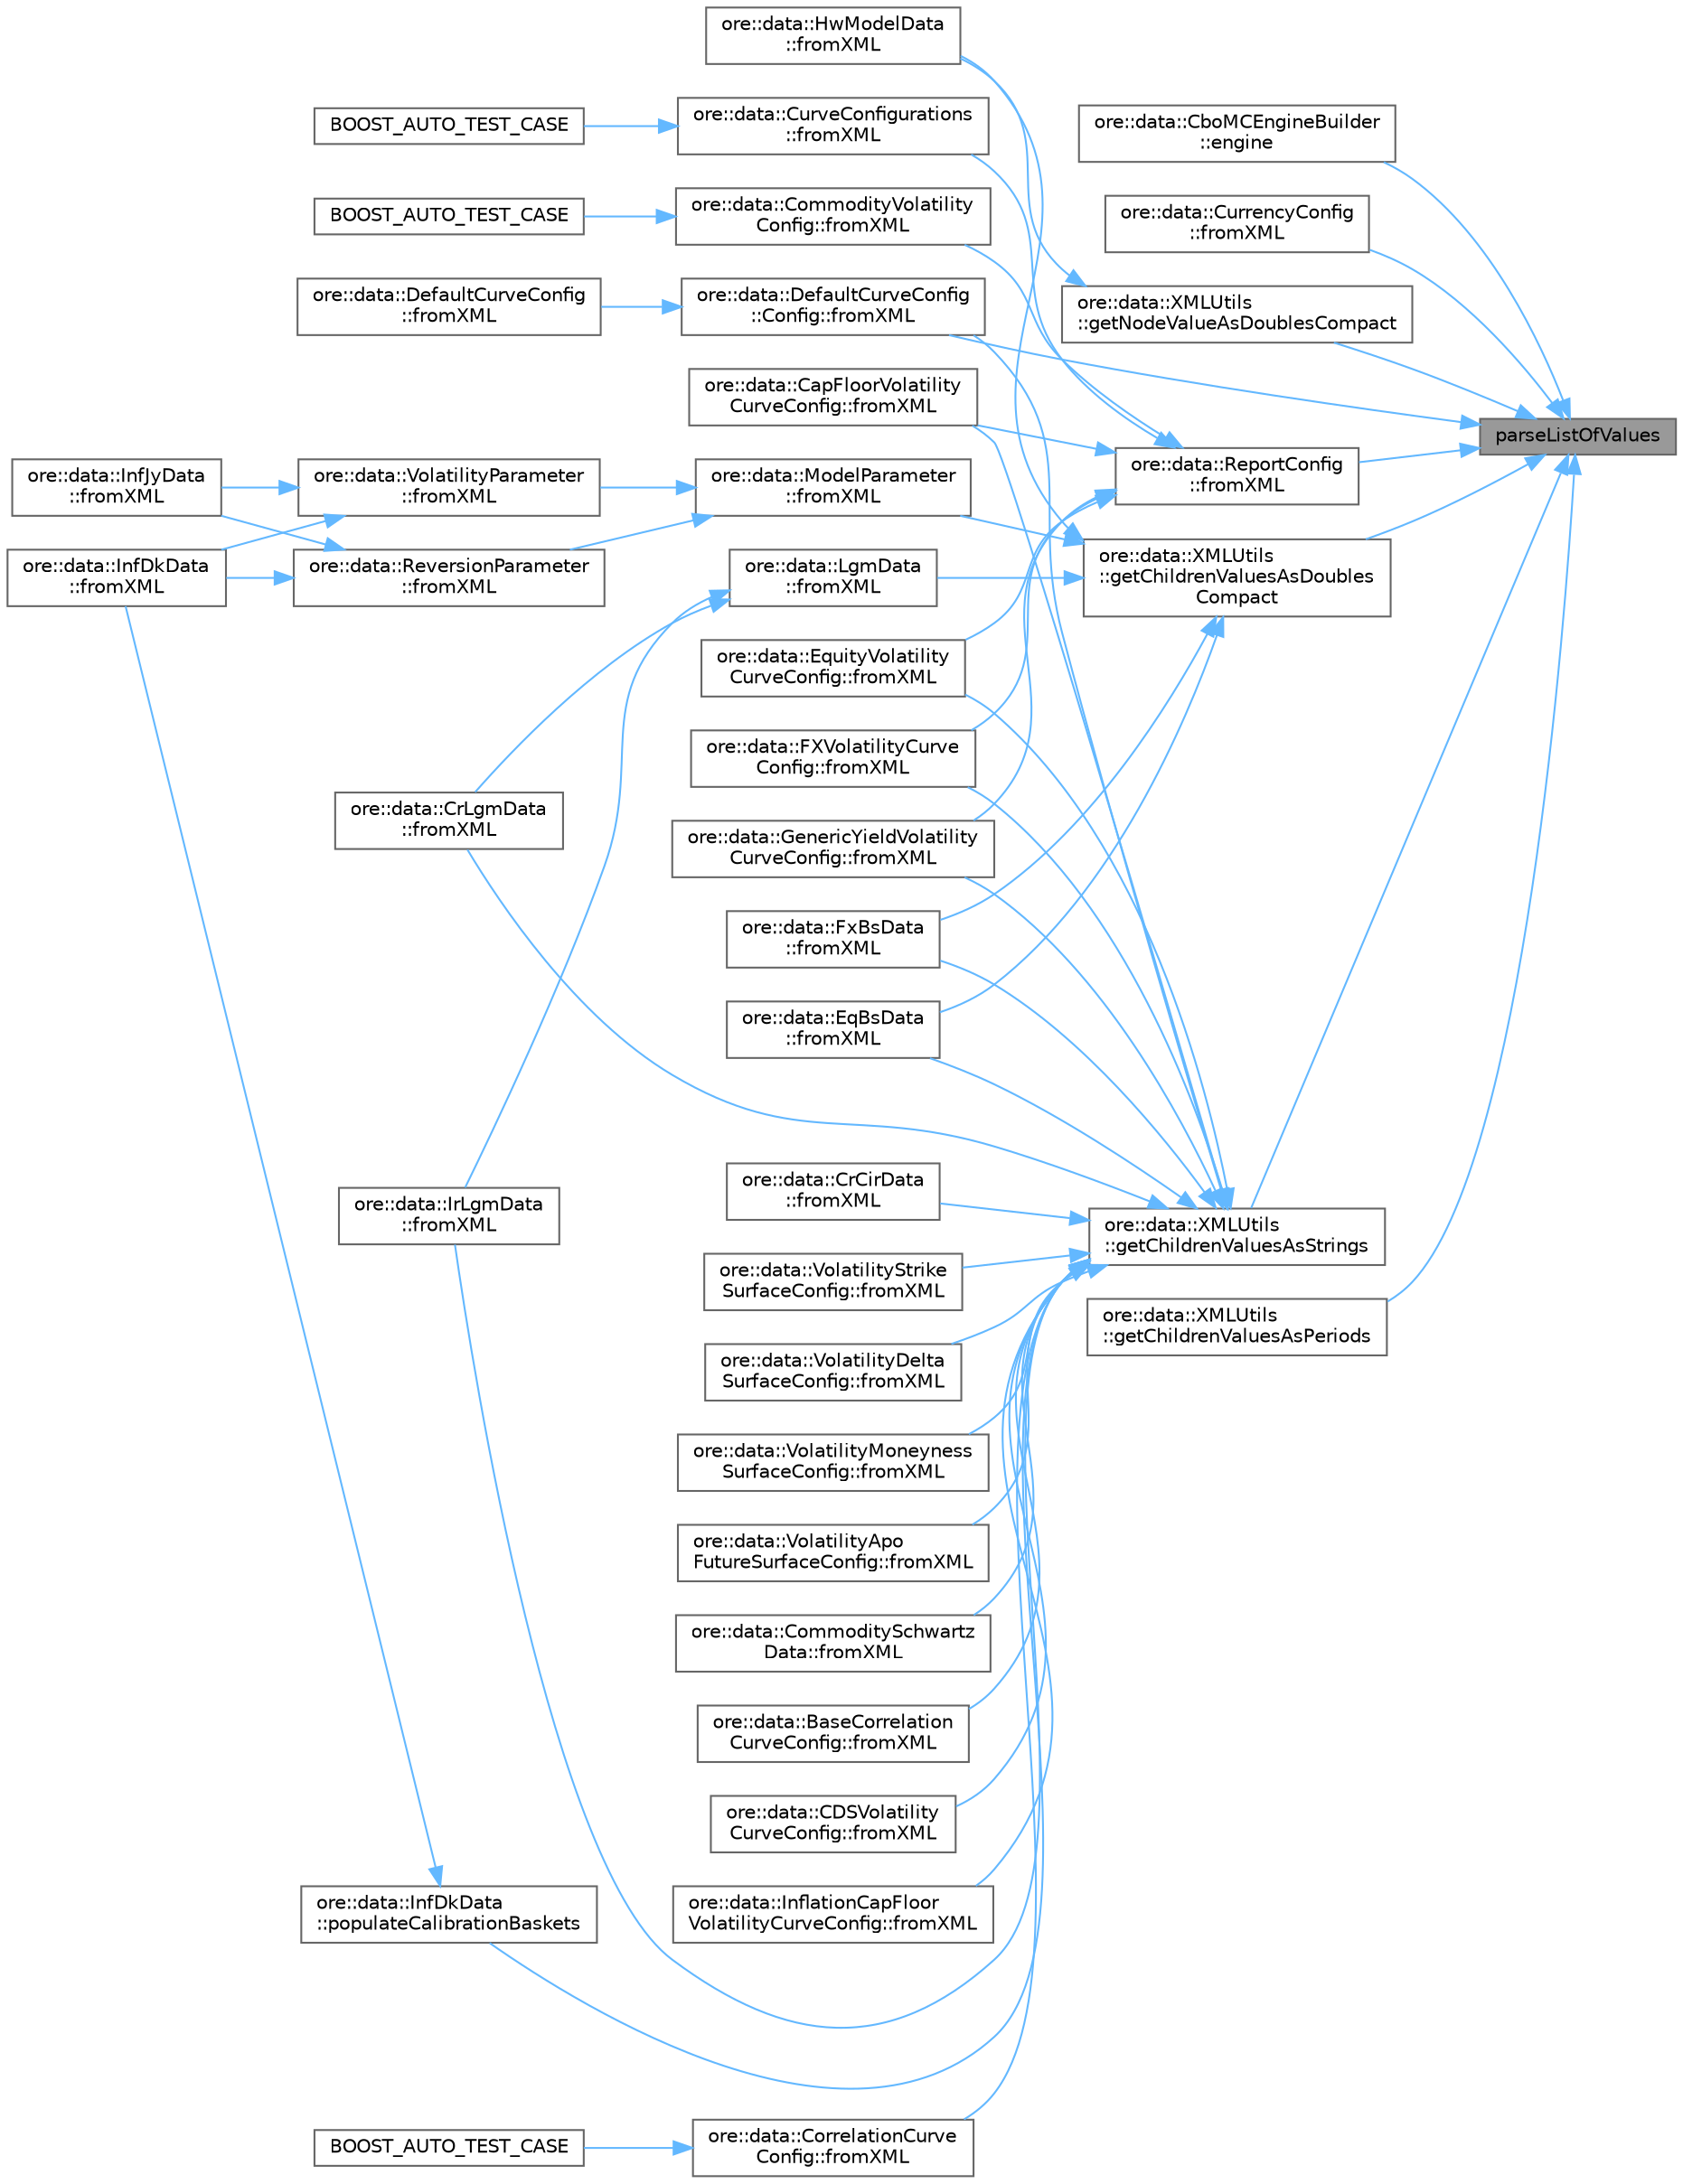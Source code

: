 digraph "parseListOfValues"
{
 // INTERACTIVE_SVG=YES
 // LATEX_PDF_SIZE
  bgcolor="transparent";
  edge [fontname=Helvetica,fontsize=10,labelfontname=Helvetica,labelfontsize=10];
  node [fontname=Helvetica,fontsize=10,shape=box,height=0.2,width=0.4];
  rankdir="RL";
  Node1 [label="parseListOfValues",height=0.2,width=0.4,color="gray40", fillcolor="grey60", style="filled", fontcolor="black",tooltip=" "];
  Node1 -> Node2 [dir="back",color="steelblue1",style="solid"];
  Node2 [label="ore::data::CboMCEngineBuilder\l::engine",height=0.2,width=0.4,color="grey40", fillcolor="white", style="filled",URL="$classore_1_1data_1_1_cbo_m_c_engine_builder.html#ac7b71973700d70b6c4e338d57b46d232",tooltip=" "];
  Node1 -> Node3 [dir="back",color="steelblue1",style="solid"];
  Node3 [label="ore::data::CurrencyConfig\l::fromXML",height=0.2,width=0.4,color="grey40", fillcolor="white", style="filled",URL="$classore_1_1data_1_1_currency_config.html#a7741ae0fc924943de5bfe02928262eb7",tooltip=" "];
  Node1 -> Node4 [dir="back",color="steelblue1",style="solid"];
  Node4 [label="ore::data::DefaultCurveConfig\l::Config::fromXML",height=0.2,width=0.4,color="grey40", fillcolor="white", style="filled",URL="$classore_1_1data_1_1_default_curve_config_1_1_config.html#a7741ae0fc924943de5bfe02928262eb7",tooltip=" "];
  Node4 -> Node5 [dir="back",color="steelblue1",style="solid"];
  Node5 [label="ore::data::DefaultCurveConfig\l::fromXML",height=0.2,width=0.4,color="grey40", fillcolor="white", style="filled",URL="$classore_1_1data_1_1_default_curve_config.html#a7741ae0fc924943de5bfe02928262eb7",tooltip=" "];
  Node1 -> Node6 [dir="back",color="steelblue1",style="solid"];
  Node6 [label="ore::data::ReportConfig\l::fromXML",height=0.2,width=0.4,color="grey40", fillcolor="white", style="filled",URL="$classore_1_1data_1_1_report_config.html#a7741ae0fc924943de5bfe02928262eb7",tooltip=" "];
  Node6 -> Node7 [dir="back",color="steelblue1",style="solid"];
  Node7 [label="ore::data::CapFloorVolatility\lCurveConfig::fromXML",height=0.2,width=0.4,color="grey40", fillcolor="white", style="filled",URL="$classore_1_1data_1_1_cap_floor_volatility_curve_config.html#a7741ae0fc924943de5bfe02928262eb7",tooltip=" "];
  Node6 -> Node8 [dir="back",color="steelblue1",style="solid"];
  Node8 [label="ore::data::CommodityVolatility\lConfig::fromXML",height=0.2,width=0.4,color="grey40", fillcolor="white", style="filled",URL="$classore_1_1data_1_1_commodity_volatility_config.html#a7741ae0fc924943de5bfe02928262eb7",tooltip=" "];
  Node8 -> Node9 [dir="back",color="steelblue1",style="solid"];
  Node9 [label="BOOST_AUTO_TEST_CASE",height=0.2,width=0.4,color="grey40", fillcolor="white", style="filled",URL="$test_2commodityvolcurveconfig_8cpp.html#a76d2ace592975c551478cdd34b5aa6d1",tooltip=" "];
  Node6 -> Node10 [dir="back",color="steelblue1",style="solid"];
  Node10 [label="ore::data::CurveConfigurations\l::fromXML",height=0.2,width=0.4,color="grey40", fillcolor="white", style="filled",URL="$classore_1_1data_1_1_curve_configurations.html#a7741ae0fc924943de5bfe02928262eb7",tooltip=" "];
  Node10 -> Node11 [dir="back",color="steelblue1",style="solid"];
  Node11 [label="BOOST_AUTO_TEST_CASE",height=0.2,width=0.4,color="grey40", fillcolor="white", style="filled",URL="$equitymarketdata_8cpp.html#a0a8db005e5898e1432e60360308e9a6f",tooltip=" "];
  Node6 -> Node12 [dir="back",color="steelblue1",style="solid"];
  Node12 [label="ore::data::EquityVolatility\lCurveConfig::fromXML",height=0.2,width=0.4,color="grey40", fillcolor="white", style="filled",URL="$classore_1_1data_1_1_equity_volatility_curve_config.html#a7741ae0fc924943de5bfe02928262eb7",tooltip=" "];
  Node6 -> Node13 [dir="back",color="steelblue1",style="solid"];
  Node13 [label="ore::data::FXVolatilityCurve\lConfig::fromXML",height=0.2,width=0.4,color="grey40", fillcolor="white", style="filled",URL="$classore_1_1data_1_1_f_x_volatility_curve_config.html#a7741ae0fc924943de5bfe02928262eb7",tooltip=" "];
  Node6 -> Node14 [dir="back",color="steelblue1",style="solid"];
  Node14 [label="ore::data::GenericYieldVolatility\lCurveConfig::fromXML",height=0.2,width=0.4,color="grey40", fillcolor="white", style="filled",URL="$classore_1_1data_1_1_generic_yield_volatility_curve_config.html#a7741ae0fc924943de5bfe02928262eb7",tooltip=" "];
  Node1 -> Node15 [dir="back",color="steelblue1",style="solid"];
  Node15 [label="ore::data::XMLUtils\l::getChildrenValuesAsDoubles\lCompact",height=0.2,width=0.4,color="grey40", fillcolor="white", style="filled",URL="$classore_1_1data_1_1_x_m_l_utils.html#a9e53268f39b30d7b2c367d89803b5b15",tooltip=" "];
  Node15 -> Node16 [dir="back",color="steelblue1",style="solid"];
  Node16 [label="ore::data::EqBsData\l::fromXML",height=0.2,width=0.4,color="grey40", fillcolor="white", style="filled",URL="$classore_1_1data_1_1_eq_bs_data.html#a372f574f5171521f99187364e6610a9e",tooltip=" "];
  Node15 -> Node17 [dir="back",color="steelblue1",style="solid"];
  Node17 [label="ore::data::FxBsData\l::fromXML",height=0.2,width=0.4,color="grey40", fillcolor="white", style="filled",URL="$classore_1_1data_1_1_fx_bs_data.html#a372f574f5171521f99187364e6610a9e",tooltip=" "];
  Node15 -> Node18 [dir="back",color="steelblue1",style="solid"];
  Node18 [label="ore::data::HwModelData\l::fromXML",height=0.2,width=0.4,color="grey40", fillcolor="white", style="filled",URL="$classore_1_1data_1_1_hw_model_data.html#a7741ae0fc924943de5bfe02928262eb7",tooltip=" "];
  Node15 -> Node19 [dir="back",color="steelblue1",style="solid"];
  Node19 [label="ore::data::LgmData\l::fromXML",height=0.2,width=0.4,color="grey40", fillcolor="white", style="filled",URL="$classore_1_1data_1_1_lgm_data.html#a7741ae0fc924943de5bfe02928262eb7",tooltip=" "];
  Node19 -> Node20 [dir="back",color="steelblue1",style="solid"];
  Node20 [label="ore::data::CrLgmData\l::fromXML",height=0.2,width=0.4,color="grey40", fillcolor="white", style="filled",URL="$classore_1_1data_1_1_cr_lgm_data.html#a7741ae0fc924943de5bfe02928262eb7",tooltip=" "];
  Node19 -> Node21 [dir="back",color="steelblue1",style="solid"];
  Node21 [label="ore::data::IrLgmData\l::fromXML",height=0.2,width=0.4,color="grey40", fillcolor="white", style="filled",URL="$classore_1_1data_1_1_ir_lgm_data.html#a7741ae0fc924943de5bfe02928262eb7",tooltip=" "];
  Node15 -> Node22 [dir="back",color="steelblue1",style="solid"];
  Node22 [label="ore::data::ModelParameter\l::fromXML",height=0.2,width=0.4,color="grey40", fillcolor="white", style="filled",URL="$classore_1_1data_1_1_model_parameter.html#a7741ae0fc924943de5bfe02928262eb7",tooltip=" "];
  Node22 -> Node23 [dir="back",color="steelblue1",style="solid"];
  Node23 [label="ore::data::VolatilityParameter\l::fromXML",height=0.2,width=0.4,color="grey40", fillcolor="white", style="filled",URL="$classore_1_1data_1_1_volatility_parameter.html#a7741ae0fc924943de5bfe02928262eb7",tooltip=" "];
  Node23 -> Node24 [dir="back",color="steelblue1",style="solid"];
  Node24 [label="ore::data::InfDkData\l::fromXML",height=0.2,width=0.4,color="grey40", fillcolor="white", style="filled",URL="$classore_1_1data_1_1_inf_dk_data.html#a7741ae0fc924943de5bfe02928262eb7",tooltip=" "];
  Node23 -> Node25 [dir="back",color="steelblue1",style="solid"];
  Node25 [label="ore::data::InfJyData\l::fromXML",height=0.2,width=0.4,color="grey40", fillcolor="white", style="filled",URL="$classore_1_1data_1_1_inf_jy_data.html#a7741ae0fc924943de5bfe02928262eb7",tooltip=" "];
  Node22 -> Node26 [dir="back",color="steelblue1",style="solid"];
  Node26 [label="ore::data::ReversionParameter\l::fromXML",height=0.2,width=0.4,color="grey40", fillcolor="white", style="filled",URL="$classore_1_1data_1_1_reversion_parameter.html#a7741ae0fc924943de5bfe02928262eb7",tooltip=" "];
  Node26 -> Node24 [dir="back",color="steelblue1",style="solid"];
  Node26 -> Node25 [dir="back",color="steelblue1",style="solid"];
  Node1 -> Node27 [dir="back",color="steelblue1",style="solid"];
  Node27 [label="ore::data::XMLUtils\l::getChildrenValuesAsPeriods",height=0.2,width=0.4,color="grey40", fillcolor="white", style="filled",URL="$classore_1_1data_1_1_x_m_l_utils.html#ae7b288ef373a82ebbbe346b3327e5991",tooltip=" "];
  Node1 -> Node28 [dir="back",color="steelblue1",style="solid"];
  Node28 [label="ore::data::XMLUtils\l::getChildrenValuesAsStrings",height=0.2,width=0.4,color="grey40", fillcolor="white", style="filled",URL="$classore_1_1data_1_1_x_m_l_utils.html#a81459e72cad1a7676c674eccad1c3cee",tooltip=" "];
  Node28 -> Node29 [dir="back",color="steelblue1",style="solid"];
  Node29 [label="ore::data::VolatilityStrike\lSurfaceConfig::fromXML",height=0.2,width=0.4,color="grey40", fillcolor="white", style="filled",URL="$classore_1_1data_1_1_volatility_strike_surface_config.html#a510baf06568510646decfeaf1753e526",tooltip=" "];
  Node28 -> Node30 [dir="back",color="steelblue1",style="solid"];
  Node30 [label="ore::data::VolatilityDelta\lSurfaceConfig::fromXML",height=0.2,width=0.4,color="grey40", fillcolor="white", style="filled",URL="$classore_1_1data_1_1_volatility_delta_surface_config.html#a510baf06568510646decfeaf1753e526",tooltip=" "];
  Node28 -> Node31 [dir="back",color="steelblue1",style="solid"];
  Node31 [label="ore::data::VolatilityMoneyness\lSurfaceConfig::fromXML",height=0.2,width=0.4,color="grey40", fillcolor="white", style="filled",URL="$classore_1_1data_1_1_volatility_moneyness_surface_config.html#a510baf06568510646decfeaf1753e526",tooltip=" "];
  Node28 -> Node32 [dir="back",color="steelblue1",style="solid"];
  Node32 [label="ore::data::VolatilityApo\lFutureSurfaceConfig::fromXML",height=0.2,width=0.4,color="grey40", fillcolor="white", style="filled",URL="$classore_1_1data_1_1_volatility_apo_future_surface_config.html#a510baf06568510646decfeaf1753e526",tooltip=" "];
  Node28 -> Node33 [dir="back",color="steelblue1",style="solid"];
  Node33 [label="ore::data::CommoditySchwartz\lData::fromXML",height=0.2,width=0.4,color="grey40", fillcolor="white", style="filled",URL="$classore_1_1data_1_1_commodity_schwartz_data.html#a372f574f5171521f99187364e6610a9e",tooltip=" "];
  Node28 -> Node16 [dir="back",color="steelblue1",style="solid"];
  Node28 -> Node17 [dir="back",color="steelblue1",style="solid"];
  Node28 -> Node34 [dir="back",color="steelblue1",style="solid"];
  Node34 [label="ore::data::BaseCorrelation\lCurveConfig::fromXML",height=0.2,width=0.4,color="grey40", fillcolor="white", style="filled",URL="$classore_1_1data_1_1_base_correlation_curve_config.html#a7741ae0fc924943de5bfe02928262eb7",tooltip=" "];
  Node28 -> Node7 [dir="back",color="steelblue1",style="solid"];
  Node28 -> Node35 [dir="back",color="steelblue1",style="solid"];
  Node35 [label="ore::data::CDSVolatility\lCurveConfig::fromXML",height=0.2,width=0.4,color="grey40", fillcolor="white", style="filled",URL="$classore_1_1data_1_1_c_d_s_volatility_curve_config.html#a7741ae0fc924943de5bfe02928262eb7",tooltip=" "];
  Node28 -> Node36 [dir="back",color="steelblue1",style="solid"];
  Node36 [label="ore::data::CorrelationCurve\lConfig::fromXML",height=0.2,width=0.4,color="grey40", fillcolor="white", style="filled",URL="$classore_1_1data_1_1_correlation_curve_config.html#a7741ae0fc924943de5bfe02928262eb7",tooltip=" "];
  Node36 -> Node37 [dir="back",color="steelblue1",style="solid"];
  Node37 [label="BOOST_AUTO_TEST_CASE",height=0.2,width=0.4,color="grey40", fillcolor="white", style="filled",URL="$test_2correlationcurveconfig_8cpp.html#a696fe6eb94b2344fe284da1303c78f2b",tooltip=" "];
  Node28 -> Node4 [dir="back",color="steelblue1",style="solid"];
  Node28 -> Node12 [dir="back",color="steelblue1",style="solid"];
  Node28 -> Node13 [dir="back",color="steelblue1",style="solid"];
  Node28 -> Node14 [dir="back",color="steelblue1",style="solid"];
  Node28 -> Node38 [dir="back",color="steelblue1",style="solid"];
  Node38 [label="ore::data::InflationCapFloor\lVolatilityCurveConfig::fromXML",height=0.2,width=0.4,color="grey40", fillcolor="white", style="filled",URL="$classore_1_1data_1_1_inflation_cap_floor_volatility_curve_config.html#a7741ae0fc924943de5bfe02928262eb7",tooltip=" "];
  Node28 -> Node39 [dir="back",color="steelblue1",style="solid"];
  Node39 [label="ore::data::CrCirData\l::fromXML",height=0.2,width=0.4,color="grey40", fillcolor="white", style="filled",URL="$classore_1_1data_1_1_cr_cir_data.html#a7741ae0fc924943de5bfe02928262eb7",tooltip=" "];
  Node28 -> Node20 [dir="back",color="steelblue1",style="solid"];
  Node28 -> Node21 [dir="back",color="steelblue1",style="solid"];
  Node28 -> Node40 [dir="back",color="steelblue1",style="solid"];
  Node40 [label="ore::data::InfDkData\l::populateCalibrationBaskets",height=0.2,width=0.4,color="grey40", fillcolor="white", style="filled",URL="$classore_1_1data_1_1_inf_dk_data.html#afa9f47e203a33b4441880ebdc23236f0",tooltip="Support legacy XML interface for reading calibration instruments."];
  Node40 -> Node24 [dir="back",color="steelblue1",style="solid"];
  Node1 -> Node41 [dir="back",color="steelblue1",style="solid"];
  Node41 [label="ore::data::XMLUtils\l::getNodeValueAsDoublesCompact",height=0.2,width=0.4,color="grey40", fillcolor="white", style="filled",URL="$classore_1_1data_1_1_x_m_l_utils.html#af7eba37791a1f42da483918f1426a67a",tooltip="Get a node's compact values as vector of doubles."];
  Node41 -> Node18 [dir="back",color="steelblue1",style="solid"];
}
